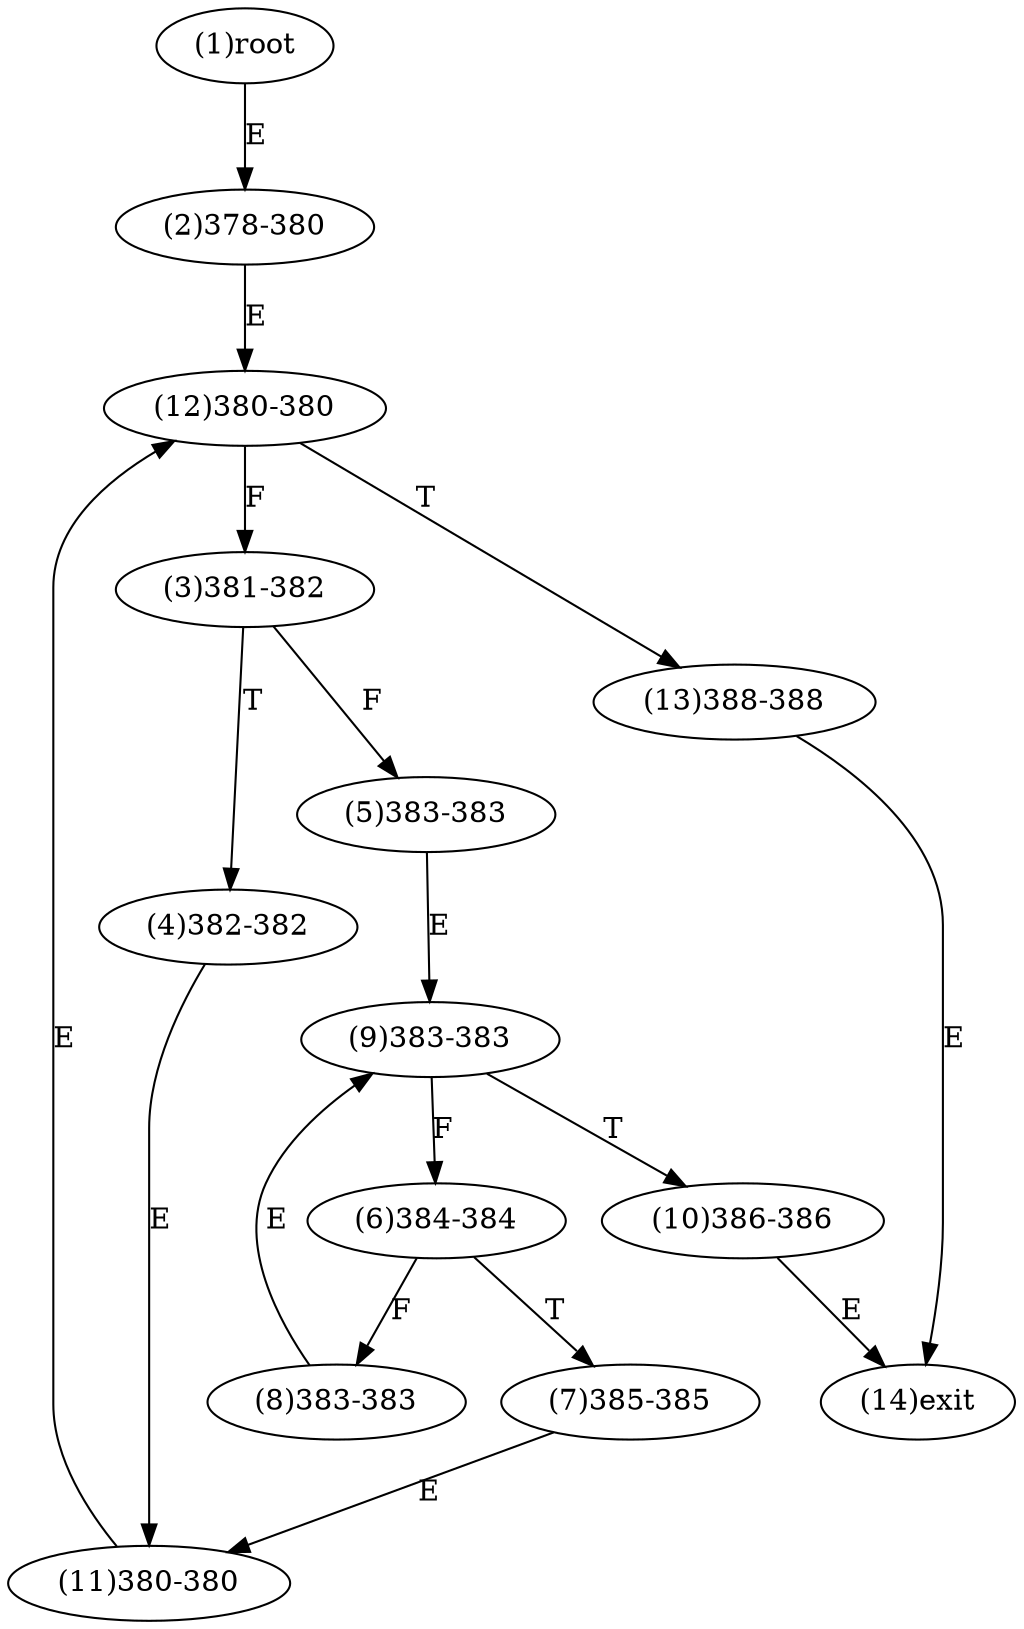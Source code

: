 digraph "" { 
1[ label="(1)root"];
2[ label="(2)378-380"];
3[ label="(3)381-382"];
4[ label="(4)382-382"];
5[ label="(5)383-383"];
6[ label="(6)384-384"];
7[ label="(7)385-385"];
8[ label="(8)383-383"];
9[ label="(9)383-383"];
10[ label="(10)386-386"];
11[ label="(11)380-380"];
12[ label="(12)380-380"];
13[ label="(13)388-388"];
14[ label="(14)exit"];
1->2[ label="E"];
2->12[ label="E"];
3->5[ label="F"];
3->4[ label="T"];
4->11[ label="E"];
5->9[ label="E"];
6->8[ label="F"];
6->7[ label="T"];
7->11[ label="E"];
8->9[ label="E"];
9->6[ label="F"];
9->10[ label="T"];
10->14[ label="E"];
11->12[ label="E"];
12->3[ label="F"];
12->13[ label="T"];
13->14[ label="E"];
}